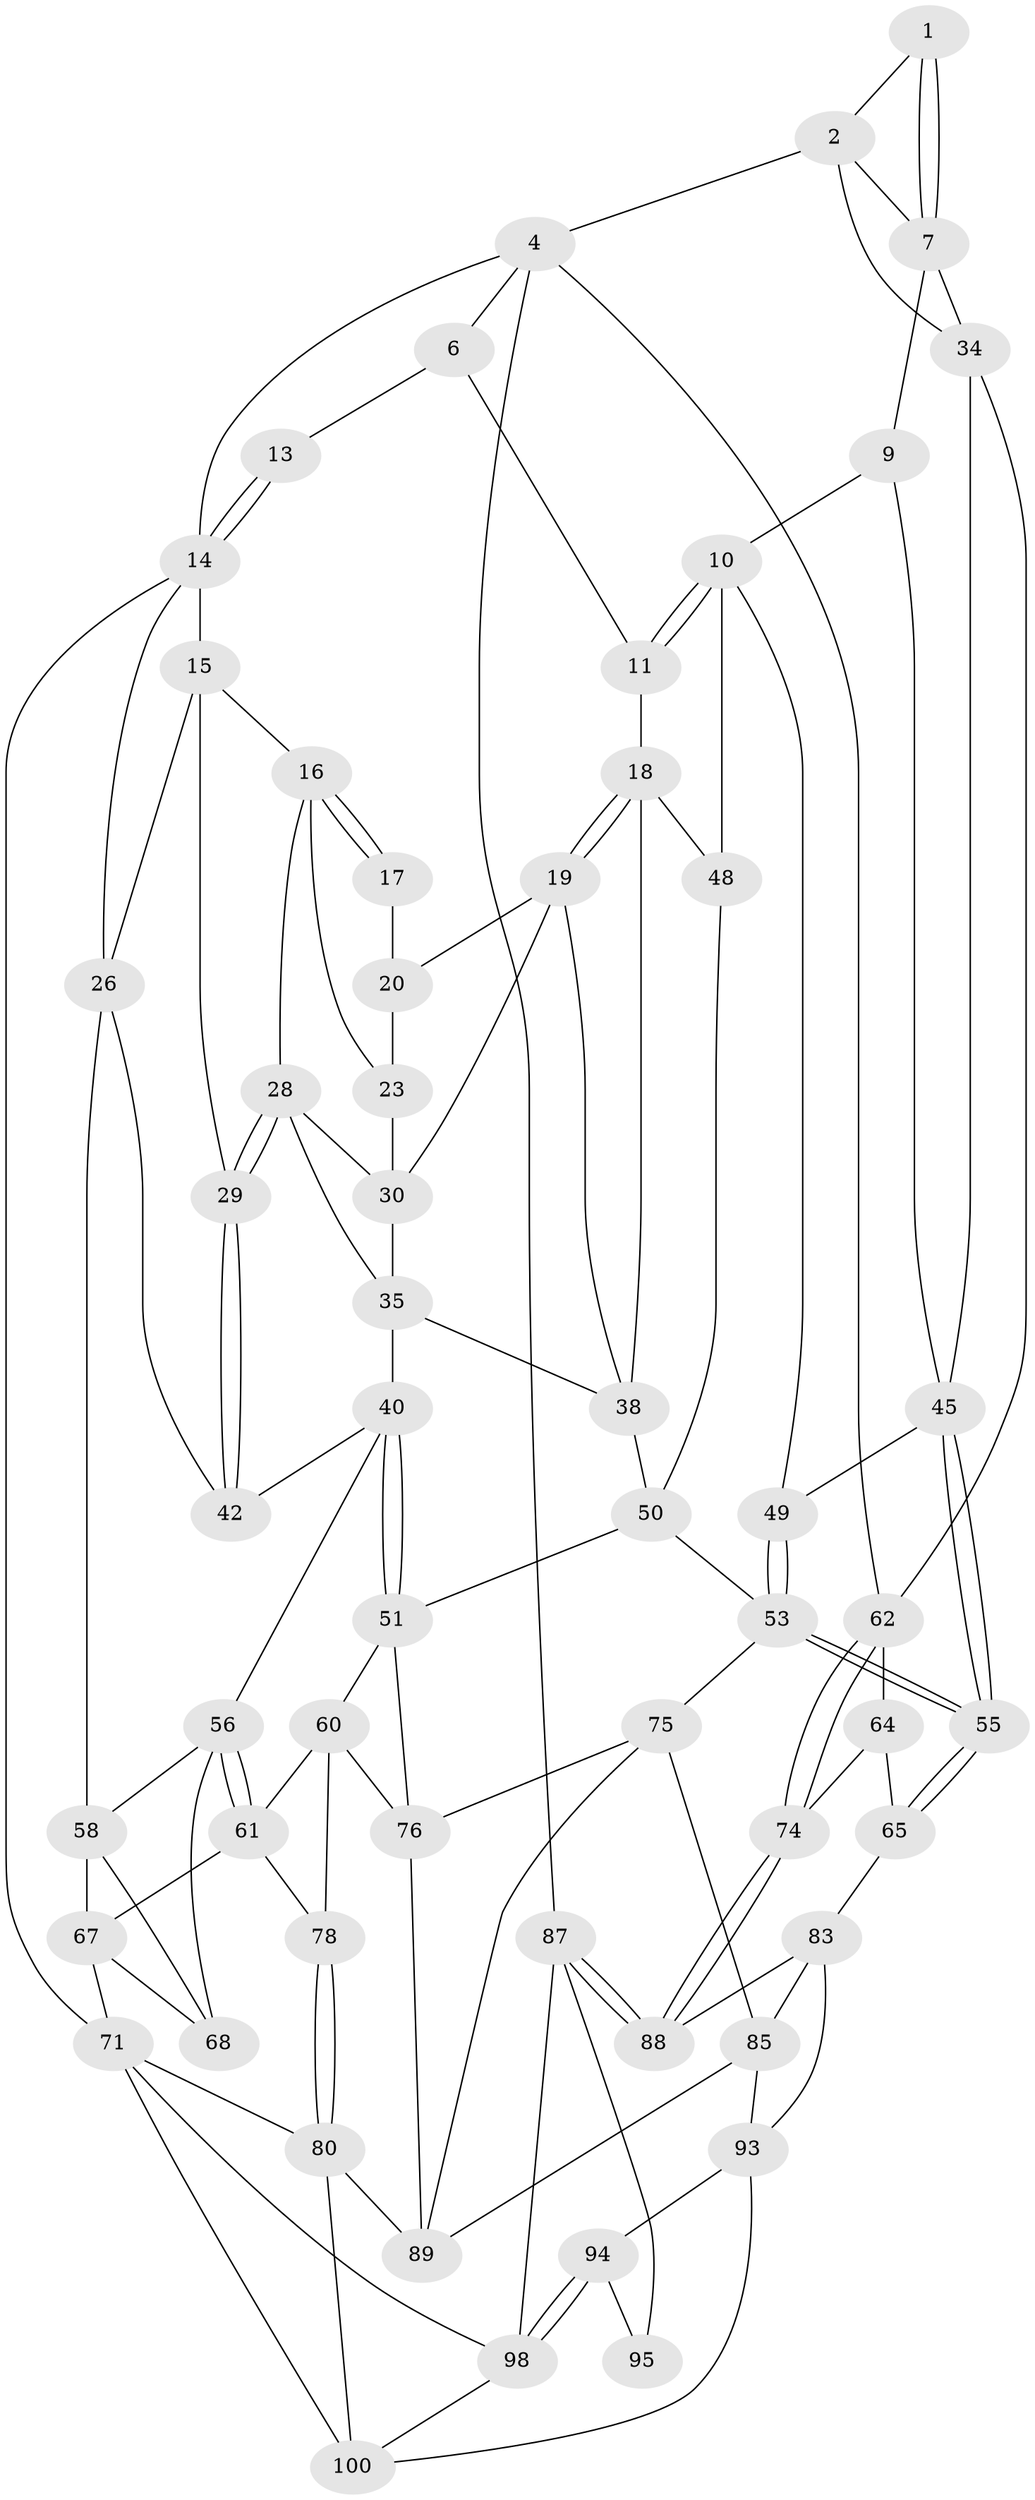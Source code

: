 // Generated by graph-tools (version 1.1) at 2025/24/03/03/25 07:24:37]
// undirected, 58 vertices, 123 edges
graph export_dot {
graph [start="1"]
  node [color=gray90,style=filled];
  1 [pos="+0.8742429048996792+0"];
  2 [pos="+0.9561440233234518+0.0934276700672078",super="+3"];
  4 [pos="+1+0.2582510227088888",super="+5"];
  6 [pos="+0.8538642144866132+0",super="+12"];
  7 [pos="+0.812622840791346+0.10879457029726078",super="+8"];
  9 [pos="+0.6745102726294231+0.09949598071520353"];
  10 [pos="+0.638308770349707+0.08301462416659242",super="+47"];
  11 [pos="+0.5945475429400139+0.03331283800757128"];
  13 [pos="+0.3796265687002806+0"];
  14 [pos="+0+0",super="+22"];
  15 [pos="+0.1798489035055712+0.005972673812806482",super="+25"];
  16 [pos="+0.2272470253655952+0.06885412476289357",super="+24"];
  17 [pos="+0.33502982046420693+0"];
  18 [pos="+0.5136192885790225+0.11193152652824803",super="+37"];
  19 [pos="+0.4132463520215624+0.10775327183815427",super="+32"];
  20 [pos="+0.356521831877023+0.09351577396760791",super="+21"];
  23 [pos="+0.2708490732720764+0.087717590320458",super="+27"];
  26 [pos="+0+0",super="+43"];
  28 [pos="+0.21797744459113783+0.14682600953804942",super="+31"];
  29 [pos="+0.2171395287109831+0.14744906262033017"];
  30 [pos="+0.3335612277630532+0.1301651654710821",super="+33"];
  34 [pos="+0.8403523786719989+0.23880131174882693",super="+44"];
  35 [pos="+0.3282997899067644+0.21412637313973745",super="+36"];
  38 [pos="+0.4358872679563908+0.21694270130686175",super="+39"];
  40 [pos="+0.25472602341301603+0.28333921647973503",super="+41"];
  42 [pos="+0.1818751724770573+0.2166205066018243"];
  45 [pos="+0.7644284712561867+0.2902937754537339",super="+46"];
  48 [pos="+0.5362323020095837+0.27163106318080454"];
  49 [pos="+0.6492884161705075+0.26066796056543834"];
  50 [pos="+0.39329279998333133+0.3714158828847103",super="+52"];
  51 [pos="+0.3686275501240936+0.379779951563506",super="+59"];
  53 [pos="+0.5751756608380186+0.42405907785008656",super="+54"];
  55 [pos="+0.6613465263031205+0.45026459609080044"];
  56 [pos="+0.15756354937789932+0.32963878530526797",super="+57"];
  58 [pos="+0+0.1386766251863573",super="+69"];
  60 [pos="+0.2518087107004264+0.45195257335801525",super="+77"];
  61 [pos="+0.18966172042953305+0.44076147979540403",super="+66"];
  62 [pos="+1+0.3941892238072355",super="+63"];
  64 [pos="+0.8341266916582757+0.41761346435311886",super="+73"];
  65 [pos="+0.6796650969857199+0.46707269092092546",super="+82"];
  67 [pos="+0.057579440600500825+0.4187871628896092",super="+70"];
  68 [pos="+0.0577700228511953+0.41055764075623885"];
  71 [pos="+0+0.7846412354729091",super="+72"];
  74 [pos="+1+0.5523559733977825"];
  75 [pos="+0.4916680861066608+0.5746451673956158",super="+86"];
  76 [pos="+0.37607799870302827+0.6097306798422161",super="+79"];
  78 [pos="+0.05936531106596758+0.6928726591641349"];
  80 [pos="+0.04954702360976863+0.7102857056115414",super="+81"];
  83 [pos="+0.7071593977952009+0.6160482338886039",super="+84"];
  85 [pos="+0.6108858212311761+0.6834875258746249",super="+92"];
  87 [pos="+1+0.8087204353877787",super="+96"];
  88 [pos="+1+0.5526381468635498",super="+91"];
  89 [pos="+0.37455327229122576+0.807705739941404",super="+90"];
  93 [pos="+0.6909941236627166+0.7355507031341938",super="+97"];
  94 [pos="+0.7694525240637153+0.7988174886292753"];
  95 [pos="+0.9344436195352361+0.6834310129107486"];
  98 [pos="+0.7976438798844013+0.9125968530477782",super="+99"];
  100 [pos="+0.44250500435840495+1",super="+101"];
  1 -- 2;
  1 -- 7;
  1 -- 7;
  2 -- 7;
  2 -- 34;
  2 -- 4;
  4 -- 62;
  4 -- 6;
  4 -- 87;
  4 -- 14;
  6 -- 11;
  6 -- 13;
  7 -- 9;
  7 -- 34;
  9 -- 10;
  9 -- 45;
  10 -- 11;
  10 -- 11;
  10 -- 48;
  10 -- 49;
  11 -- 18;
  13 -- 14;
  13 -- 14;
  14 -- 15;
  14 -- 26;
  14 -- 71;
  15 -- 16;
  15 -- 26;
  15 -- 29;
  16 -- 17;
  16 -- 17;
  16 -- 28;
  16 -- 23;
  17 -- 20;
  18 -- 19;
  18 -- 19;
  18 -- 48;
  18 -- 38;
  19 -- 20;
  19 -- 38;
  19 -- 30;
  20 -- 23 [weight=2];
  23 -- 30;
  26 -- 42;
  26 -- 58;
  28 -- 29;
  28 -- 29;
  28 -- 30;
  28 -- 35;
  29 -- 42;
  29 -- 42;
  30 -- 35;
  34 -- 45;
  34 -- 62;
  35 -- 38;
  35 -- 40;
  38 -- 50;
  40 -- 51;
  40 -- 51;
  40 -- 56;
  40 -- 42;
  45 -- 55;
  45 -- 55;
  45 -- 49;
  48 -- 50;
  49 -- 53;
  49 -- 53;
  50 -- 51;
  50 -- 53;
  51 -- 60;
  51 -- 76;
  53 -- 55;
  53 -- 55;
  53 -- 75;
  55 -- 65;
  55 -- 65;
  56 -- 61;
  56 -- 61;
  56 -- 58;
  56 -- 68;
  58 -- 67;
  58 -- 68;
  60 -- 61;
  60 -- 78;
  60 -- 76;
  61 -- 67;
  61 -- 78;
  62 -- 74;
  62 -- 74;
  62 -- 64;
  64 -- 65 [weight=2];
  64 -- 74;
  65 -- 83;
  67 -- 68;
  67 -- 71;
  71 -- 80;
  71 -- 98;
  71 -- 100;
  74 -- 88;
  74 -- 88;
  75 -- 76;
  75 -- 89;
  75 -- 85;
  76 -- 89;
  78 -- 80;
  78 -- 80;
  80 -- 100;
  80 -- 89;
  83 -- 88;
  83 -- 85;
  83 -- 93;
  85 -- 89;
  85 -- 93;
  87 -- 88;
  87 -- 88;
  87 -- 98 [weight=2];
  87 -- 95;
  93 -- 94;
  93 -- 100;
  94 -- 95;
  94 -- 98;
  94 -- 98;
  98 -- 100;
}
